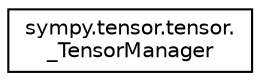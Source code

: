 digraph "Graphical Class Hierarchy"
{
 // LATEX_PDF_SIZE
  edge [fontname="Helvetica",fontsize="10",labelfontname="Helvetica",labelfontsize="10"];
  node [fontname="Helvetica",fontsize="10",shape=record];
  rankdir="LR";
  Node0 [label="sympy.tensor.tensor.\l_TensorManager",height=0.2,width=0.4,color="black", fillcolor="white", style="filled",URL="$classsympy_1_1tensor_1_1tensor_1_1__TensorManager.html",tooltip=" "];
}
